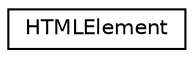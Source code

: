 digraph "Graphical Class Hierarchy"
{
 // LATEX_PDF_SIZE
  edge [fontname="Helvetica",fontsize="10",labelfontname="Helvetica",labelfontsize="10"];
  node [fontname="Helvetica",fontsize="10",shape=record];
  rankdir="LR";
  Node0 [label="HTMLElement",height=0.2,width=0.4,color="black", fillcolor="white", style="filled",URL="$classHTMLElement.html",tooltip=" "];
}
